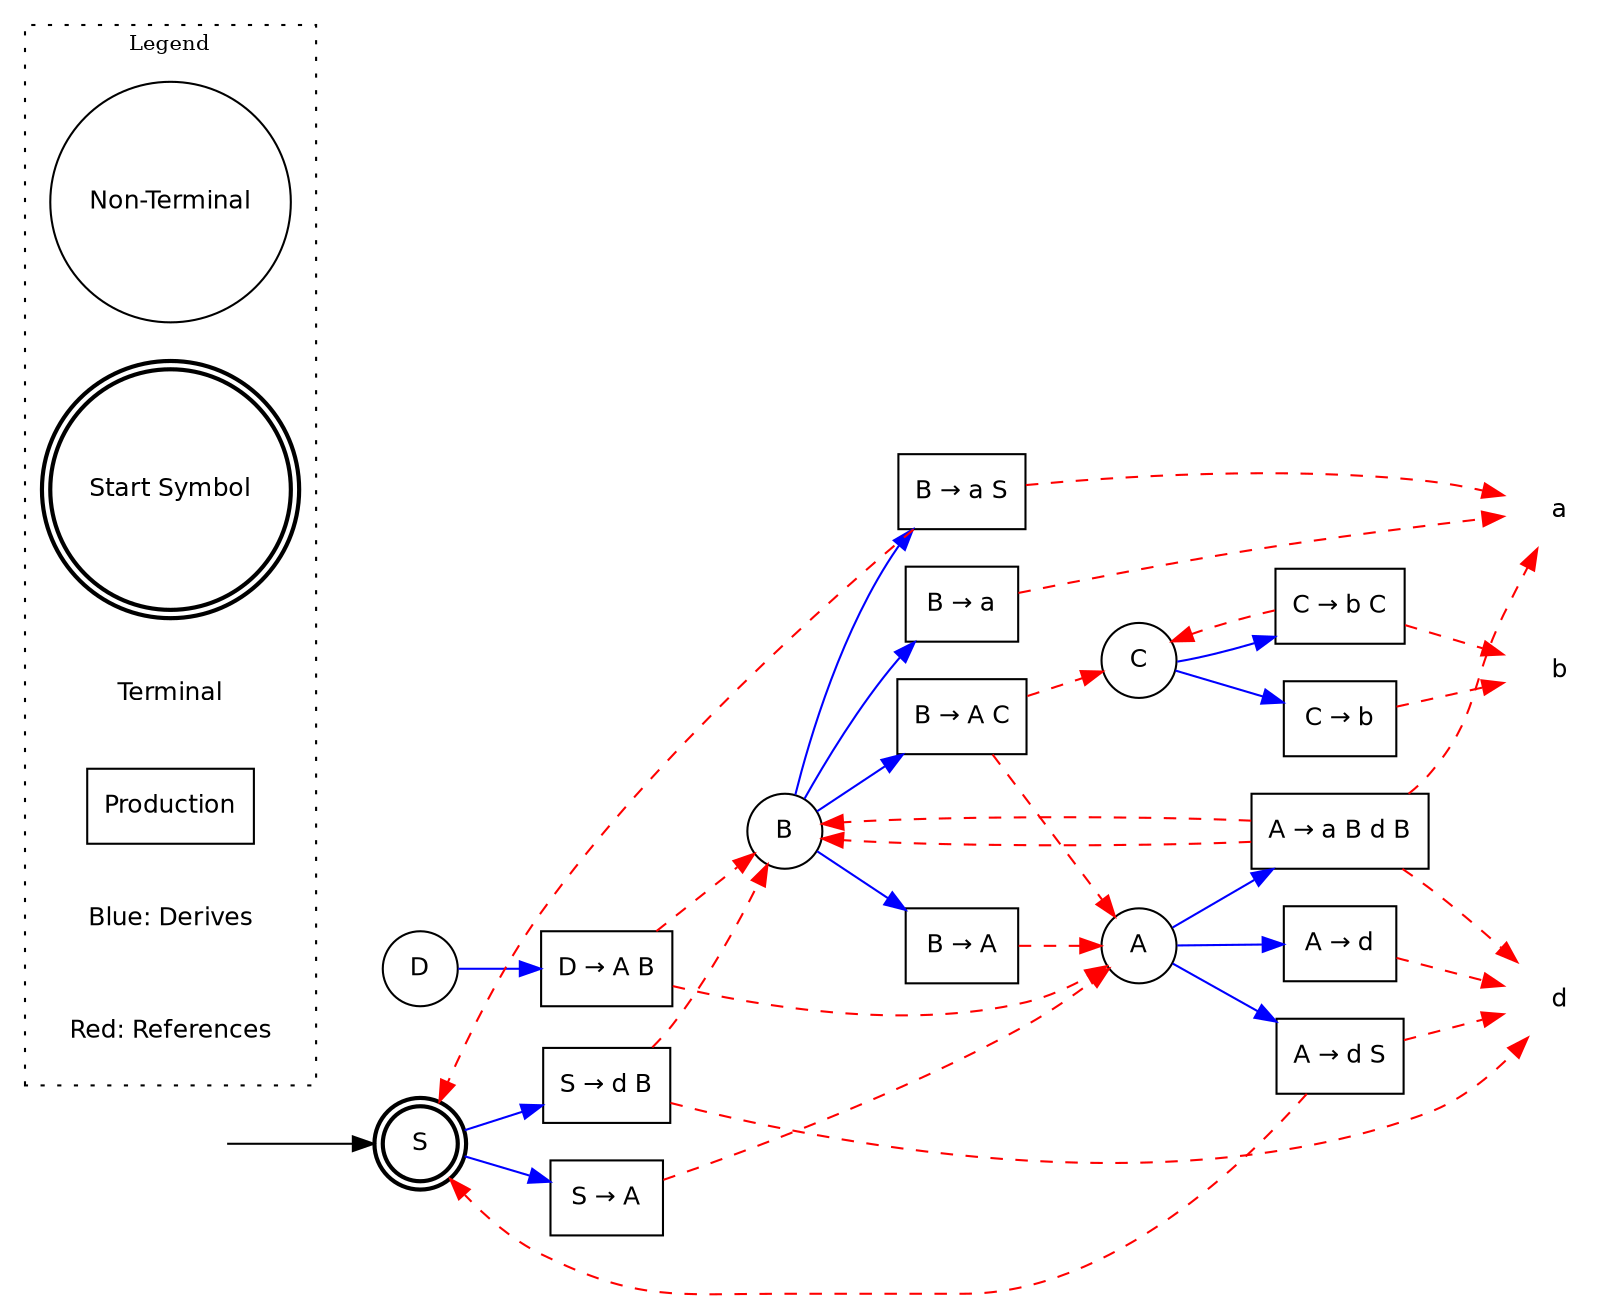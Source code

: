 digraph Grammar {
  rankdir=LR;
  node [fontname="Helvetica", fontsize=12];
  edge [fontname="Helvetica", fontsize=10];
  "start" [shape=none, label=""];
  "start" -> "S";
  "S" [shape=circle, style=bold, peripheries=2];
  "A" [shape=circle];
  "B" [shape=circle];
  "C" [shape=circle];
  "D" [shape=circle];
  "a" [shape=plaintext];
  "b" [shape=plaintext];
  "d" [shape=plaintext];
  "prod_0" [shape=box, label="B → a"];
  "B" -> "prod_0" [color=blue];
  "prod_0" -> "a" [color=red, style=dashed];
  "prod_1" [shape=box, label="B → a S"];
  "B" -> "prod_1" [color=blue];
  "prod_1" -> "a" [color=red, style=dashed];
  "prod_1" -> "S" [color=red, style=dashed];
  "prod_2" [shape=box, label="B → A C"];
  "B" -> "prod_2" [color=blue];
  "prod_2" -> "A" [color=red, style=dashed];
  "prod_2" -> "C" [color=red, style=dashed];
  "prod_3" [shape=box, label="B → A"];
  "B" -> "prod_3" [color=blue];
  "prod_3" -> "A" [color=red, style=dashed];
  "prod_4" [shape=box, label="D → A B"];
  "D" -> "prod_4" [color=blue];
  "prod_4" -> "A" [color=red, style=dashed];
  "prod_4" -> "B" [color=red, style=dashed];
  "prod_5" [shape=box, label="C → b C"];
  "C" -> "prod_5" [color=blue];
  "prod_5" -> "b" [color=red, style=dashed];
  "prod_5" -> "C" [color=red, style=dashed];
  "prod_6" [shape=box, label="C → b"];
  "C" -> "prod_6" [color=blue];
  "prod_6" -> "b" [color=red, style=dashed];
  "prod_7" [shape=box, label="S → d B"];
  "S" -> "prod_7" [color=blue];
  "prod_7" -> "d" [color=red, style=dashed];
  "prod_7" -> "B" [color=red, style=dashed];
  "prod_8" [shape=box, label="S → A"];
  "S" -> "prod_8" [color=blue];
  "prod_8" -> "A" [color=red, style=dashed];
  "prod_9" [shape=box, label="A → d"];
  "A" -> "prod_9" [color=blue];
  "prod_9" -> "d" [color=red, style=dashed];
  "prod_10" [shape=box, label="A → d S"];
  "A" -> "prod_10" [color=blue];
  "prod_10" -> "d" [color=red, style=dashed];
  "prod_10" -> "S" [color=red, style=dashed];
  "prod_11" [shape=box, label="A → a B d B"];
  "A" -> "prod_11" [color=blue];
  "prod_11" -> "a" [color=red, style=dashed];
  "prod_11" -> "B" [color=red, style=dashed];
  "prod_11" -> "d" [color=red, style=dashed];
  "prod_11" -> "B" [color=red, style=dashed];
  subgraph cluster_legend {
    label="Legend"; style=dotted; fontsize=10;
    "legend_nt" [shape=circle, label="Non-Terminal"];
    "legend_start" [shape=circle, style=bold, peripheries=2, label="Start Symbol"];
    "legend_term" [shape=plaintext, label="Terminal"];
    "legend_prod" [shape=box, label="Production"];
    "legend_deriv" [shape=plaintext, label="Blue: Derives"];
    "legend_refs" [shape=plaintext, label="Red: References"];
  }
}
